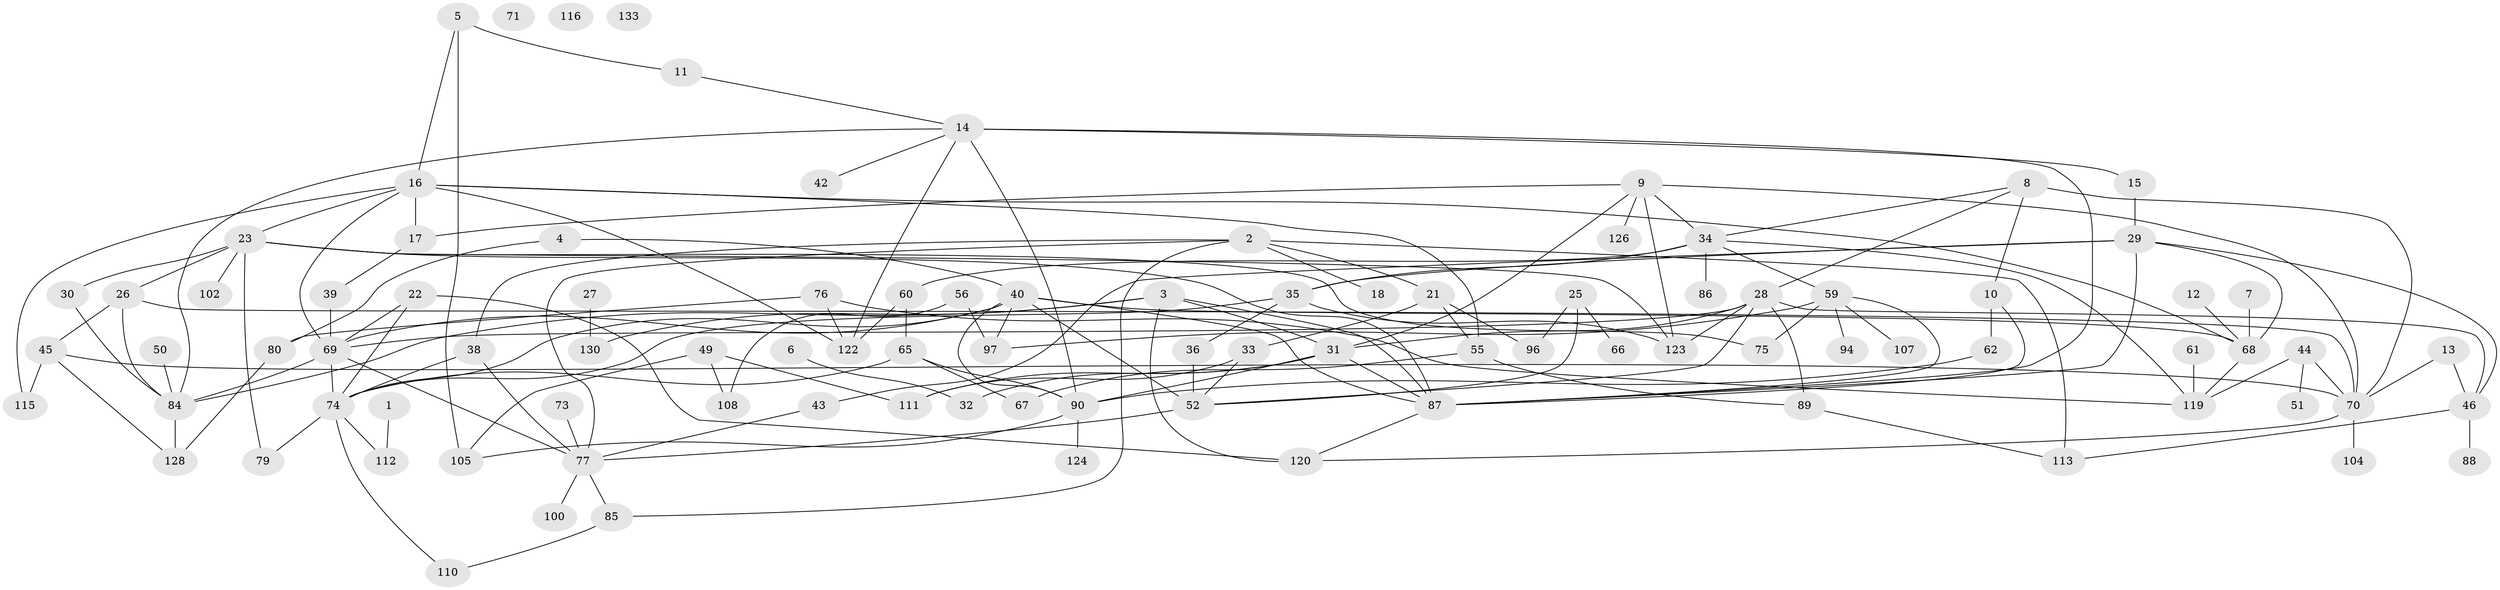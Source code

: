 // original degree distribution, {1: 0.19402985074626866, 3: 0.2537313432835821, 2: 0.1865671641791045, 4: 0.15671641791044777, 5: 0.11194029850746269, 7: 0.03731343283582089, 6: 0.03731343283582089, 0: 0.022388059701492536}
// Generated by graph-tools (version 1.1) at 2025/41/03/06/25 10:41:25]
// undirected, 96 vertices, 159 edges
graph export_dot {
graph [start="1"]
  node [color=gray90,style=filled];
  1;
  2 [super="+53"];
  3 [super="+19"];
  4;
  5;
  6;
  7;
  8 [super="+54"];
  9 [super="+24"];
  10;
  11 [super="+20"];
  12;
  13;
  14 [super="+37"];
  15;
  16 [super="+48"];
  17 [super="+72"];
  18;
  21 [super="+91"];
  22 [super="+57"];
  23 [super="+93"];
  25;
  26;
  27;
  28 [super="+95"];
  29 [super="+101"];
  30;
  31 [super="+58"];
  32;
  33;
  34 [super="+134"];
  35 [super="+131"];
  36;
  38;
  39 [super="+41"];
  40 [super="+64"];
  42;
  43;
  44 [super="+47"];
  45 [super="+63"];
  46 [super="+103"];
  49;
  50;
  51;
  52 [super="+117"];
  55;
  56 [super="+98"];
  59 [super="+78"];
  60;
  61;
  62;
  65;
  66;
  67 [super="+106"];
  68 [super="+82"];
  69 [super="+121"];
  70 [super="+118"];
  71;
  73;
  74 [super="+81"];
  75;
  76 [super="+129"];
  77 [super="+99"];
  79 [super="+83"];
  80;
  84 [super="+132"];
  85;
  86;
  87 [super="+114"];
  88;
  89 [super="+92"];
  90 [super="+127"];
  94;
  96;
  97;
  100;
  102;
  104;
  105 [super="+109"];
  107;
  108;
  110;
  111 [super="+125"];
  112;
  113;
  115;
  116;
  119;
  120;
  122;
  123;
  124;
  126;
  128;
  130;
  133;
  1 -- 112;
  2 -- 38;
  2 -- 113;
  2 -- 18;
  2 -- 21;
  2 -- 85;
  2 -- 77;
  3 -- 84;
  3 -- 87;
  3 -- 120;
  3 -- 130;
  3 -- 31;
  4 -- 80;
  4 -- 40;
  5 -- 11;
  5 -- 16;
  5 -- 105;
  6 -- 32;
  7 -- 68;
  8 -- 28;
  8 -- 34;
  8 -- 10;
  8 -- 70;
  9 -- 17;
  9 -- 34;
  9 -- 126;
  9 -- 123;
  9 -- 70;
  9 -- 31;
  10 -- 62;
  10 -- 87;
  11 -- 14;
  12 -- 68;
  13 -- 46;
  13 -- 70;
  14 -- 15 [weight=2];
  14 -- 42;
  14 -- 90;
  14 -- 84;
  14 -- 87;
  14 -- 122;
  15 -- 29;
  16 -- 23;
  16 -- 55;
  16 -- 122;
  16 -- 115;
  16 -- 68;
  16 -- 69;
  16 -- 17;
  17 -- 39;
  21 -- 33;
  21 -- 96;
  21 -- 55;
  22 -- 69 [weight=2];
  22 -- 74;
  22 -- 120;
  23 -- 26;
  23 -- 30;
  23 -- 75;
  23 -- 79;
  23 -- 102;
  23 -- 123;
  23 -- 87;
  25 -- 52;
  25 -- 66;
  25 -- 96;
  26 -- 70;
  26 -- 84;
  26 -- 45;
  27 -- 130;
  28 -- 89;
  28 -- 123;
  28 -- 46;
  28 -- 52;
  28 -- 69;
  28 -- 31;
  29 -- 35;
  29 -- 43;
  29 -- 87;
  29 -- 68;
  29 -- 46;
  30 -- 84;
  31 -- 32;
  31 -- 87;
  31 -- 90;
  31 -- 111;
  33 -- 52;
  33 -- 111;
  34 -- 35;
  34 -- 86;
  34 -- 119;
  34 -- 60;
  34 -- 59;
  35 -- 123;
  35 -- 74 [weight=2];
  35 -- 36;
  36 -- 52;
  38 -- 77;
  38 -- 74;
  39 -- 69;
  40 -- 52 [weight=2];
  40 -- 68;
  40 -- 97;
  40 -- 69;
  40 -- 87;
  40 -- 90;
  40 -- 74;
  43 -- 77;
  44 -- 51;
  44 -- 70;
  44 -- 119;
  45 -- 128;
  45 -- 115;
  45 -- 70;
  46 -- 113;
  46 -- 88;
  49 -- 108;
  49 -- 105;
  49 -- 111;
  50 -- 84;
  52 -- 77;
  55 -- 67;
  55 -- 89;
  56 -- 108;
  56 -- 97;
  59 -- 75;
  59 -- 94;
  59 -- 107;
  59 -- 97;
  59 -- 87;
  60 -- 65;
  60 -- 122;
  61 -- 119;
  62 -- 90;
  65 -- 67;
  65 -- 74;
  65 -- 90;
  68 -- 119;
  69 -- 84;
  69 -- 74;
  69 -- 77;
  70 -- 120;
  70 -- 104;
  73 -- 77;
  74 -- 112;
  74 -- 110;
  74 -- 79;
  76 -- 80;
  76 -- 119;
  76 -- 122;
  77 -- 85;
  77 -- 100;
  80 -- 128;
  84 -- 128;
  85 -- 110;
  87 -- 120;
  89 -- 113;
  90 -- 105;
  90 -- 124;
}
